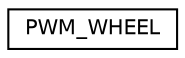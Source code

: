 digraph "Graphical Class Hierarchy"
{
  edge [fontname="Helvetica",fontsize="10",labelfontname="Helvetica",labelfontsize="10"];
  node [fontname="Helvetica",fontsize="10",shape=record];
  rankdir="LR";
  Node0 [label="PWM_WHEEL",height=0.2,width=0.4,color="black", fillcolor="white", style="filled",URL="$structPWM__WHEEL.html"];
}
